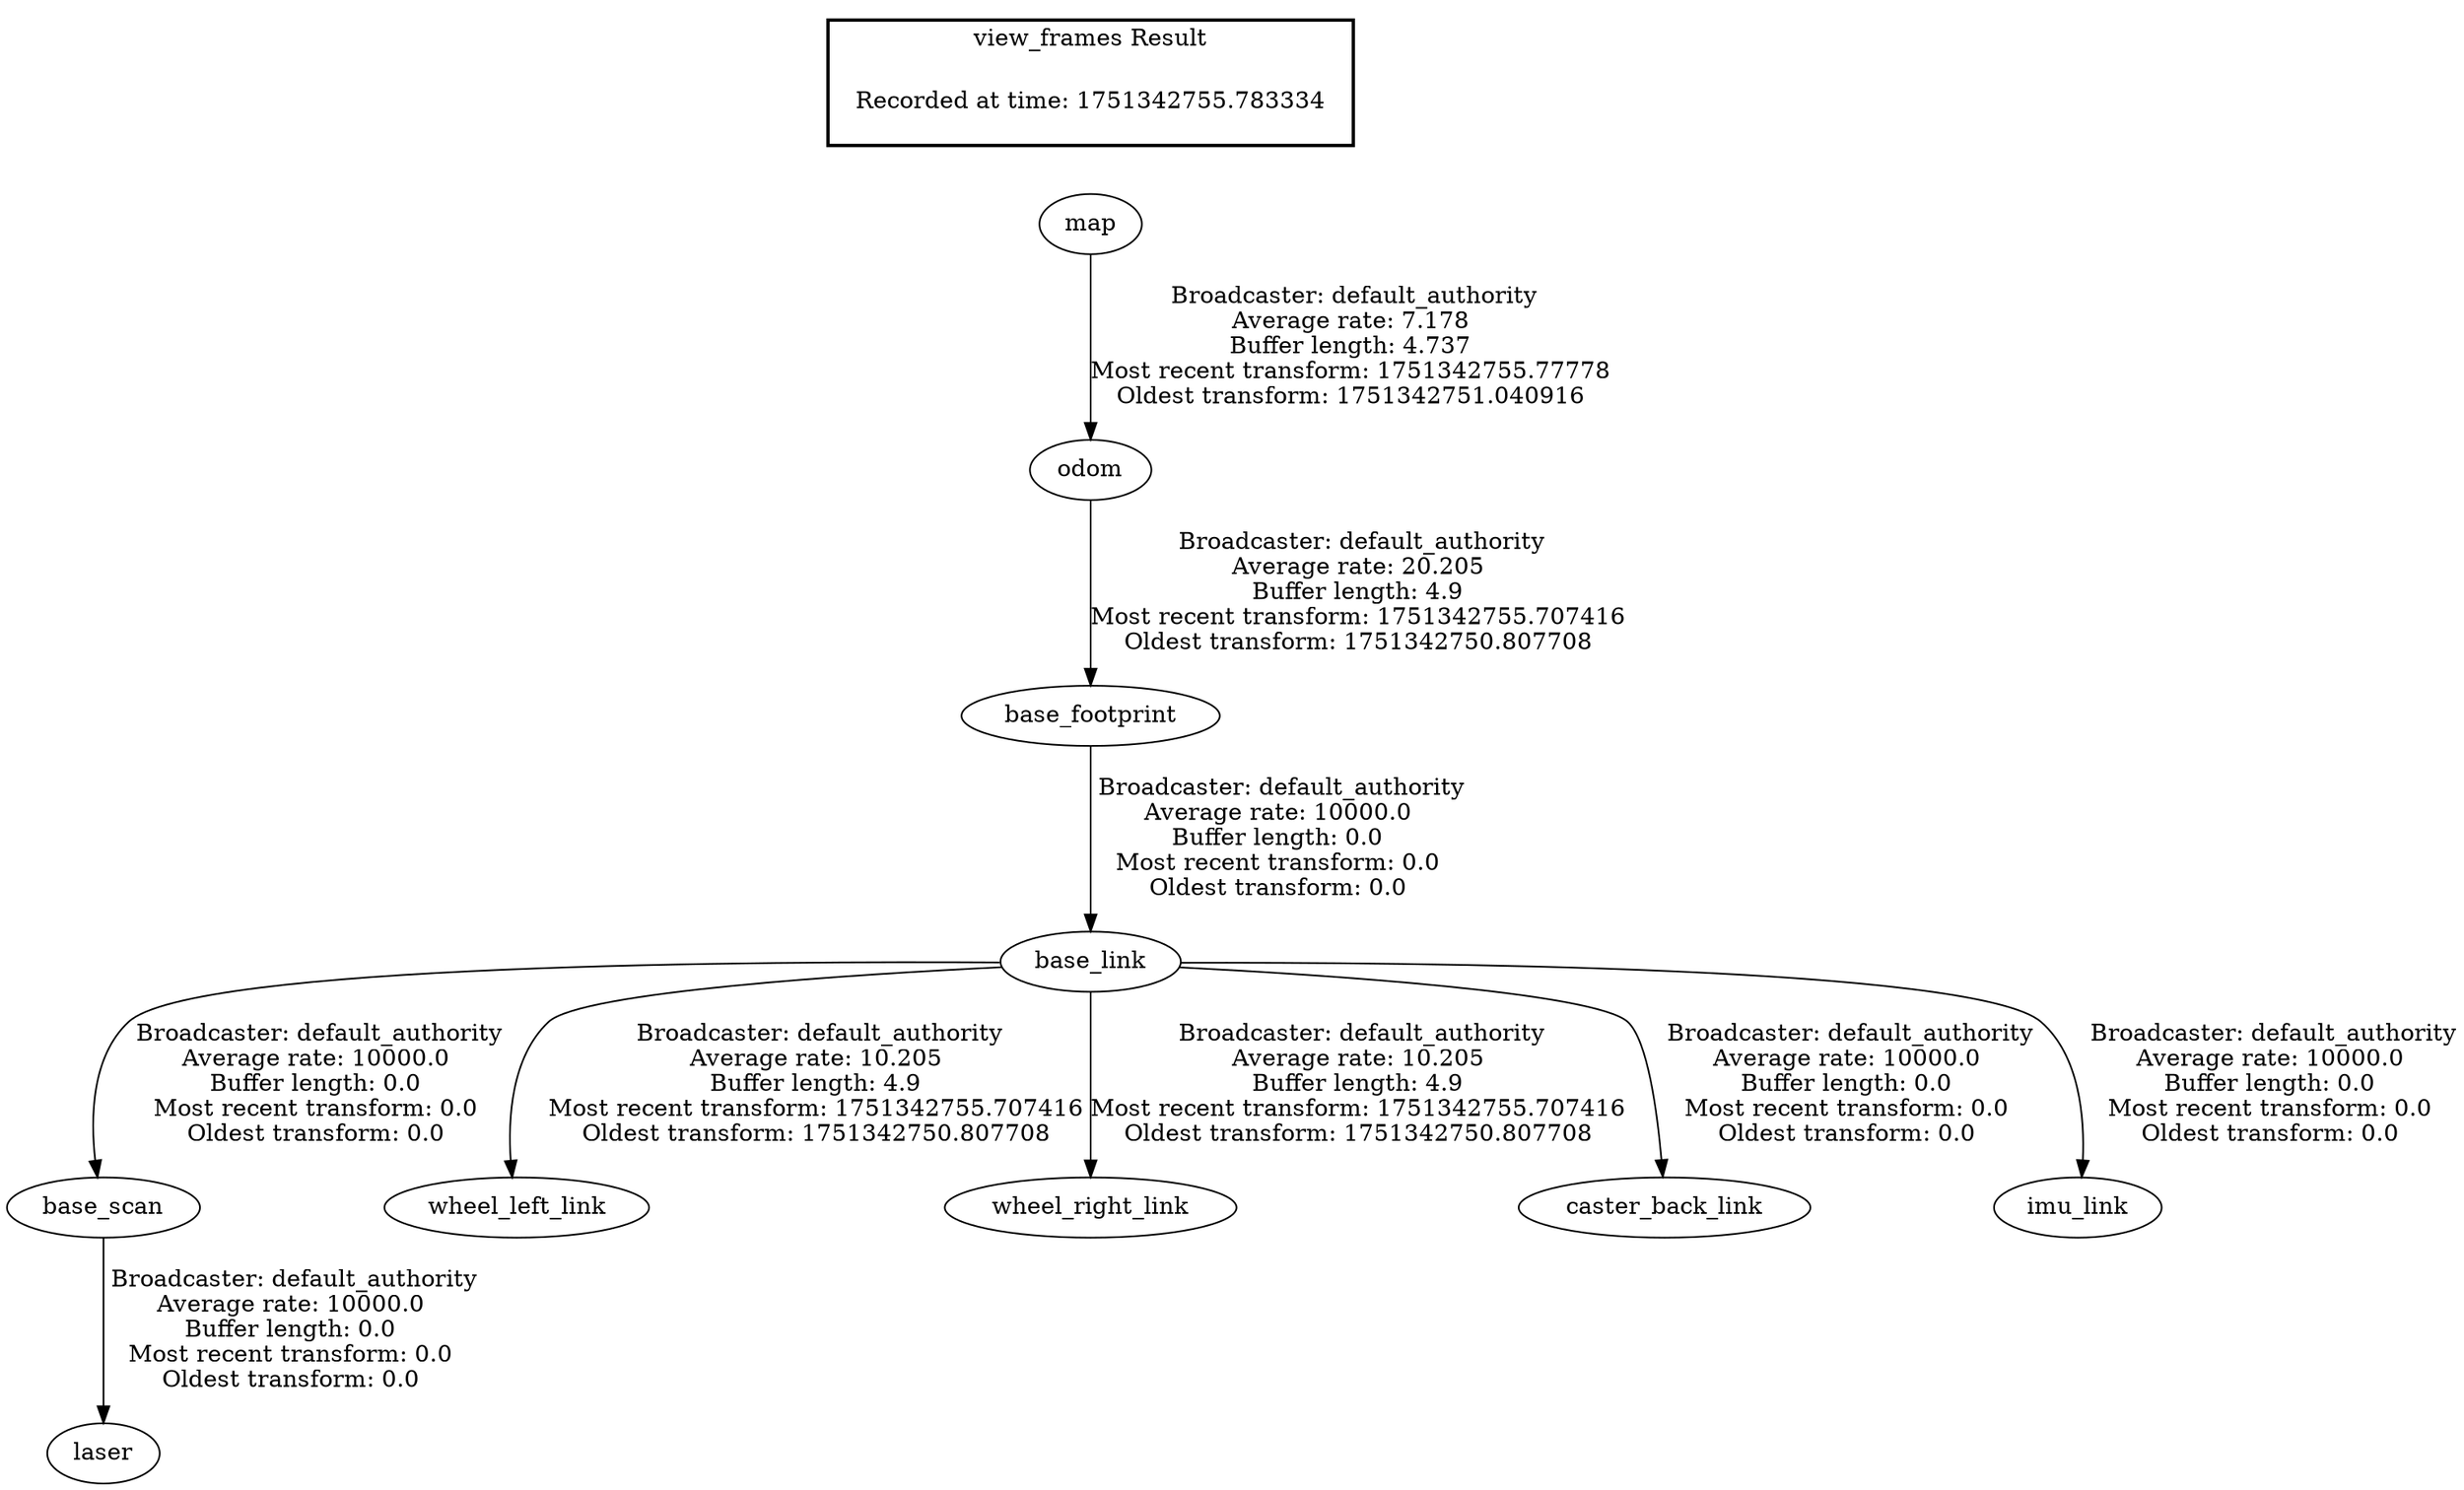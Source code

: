 digraph G {
"base_scan" -> "laser"[label=" Broadcaster: default_authority\nAverage rate: 10000.0\nBuffer length: 0.0\nMost recent transform: 0.0\nOldest transform: 0.0\n"];
"base_link" -> "base_scan"[label=" Broadcaster: default_authority\nAverage rate: 10000.0\nBuffer length: 0.0\nMost recent transform: 0.0\nOldest transform: 0.0\n"];
"odom" -> "base_footprint"[label=" Broadcaster: default_authority\nAverage rate: 20.205\nBuffer length: 4.9\nMost recent transform: 1751342755.707416\nOldest transform: 1751342750.807708\n"];
"map" -> "odom"[label=" Broadcaster: default_authority\nAverage rate: 7.178\nBuffer length: 4.737\nMost recent transform: 1751342755.77778\nOldest transform: 1751342751.040916\n"];
"base_link" -> "wheel_left_link"[label=" Broadcaster: default_authority\nAverage rate: 10.205\nBuffer length: 4.9\nMost recent transform: 1751342755.707416\nOldest transform: 1751342750.807708\n"];
"base_footprint" -> "base_link"[label=" Broadcaster: default_authority\nAverage rate: 10000.0\nBuffer length: 0.0\nMost recent transform: 0.0\nOldest transform: 0.0\n"];
"base_link" -> "wheel_right_link"[label=" Broadcaster: default_authority\nAverage rate: 10.205\nBuffer length: 4.9\nMost recent transform: 1751342755.707416\nOldest transform: 1751342750.807708\n"];
"base_link" -> "caster_back_link"[label=" Broadcaster: default_authority\nAverage rate: 10000.0\nBuffer length: 0.0\nMost recent transform: 0.0\nOldest transform: 0.0\n"];
"base_link" -> "imu_link"[label=" Broadcaster: default_authority\nAverage rate: 10000.0\nBuffer length: 0.0\nMost recent transform: 0.0\nOldest transform: 0.0\n"];
edge [style=invis];
 subgraph cluster_legend { style=bold; color=black; label ="view_frames Result";
"Recorded at time: 1751342755.783334"[ shape=plaintext ] ;
}->"map";
}